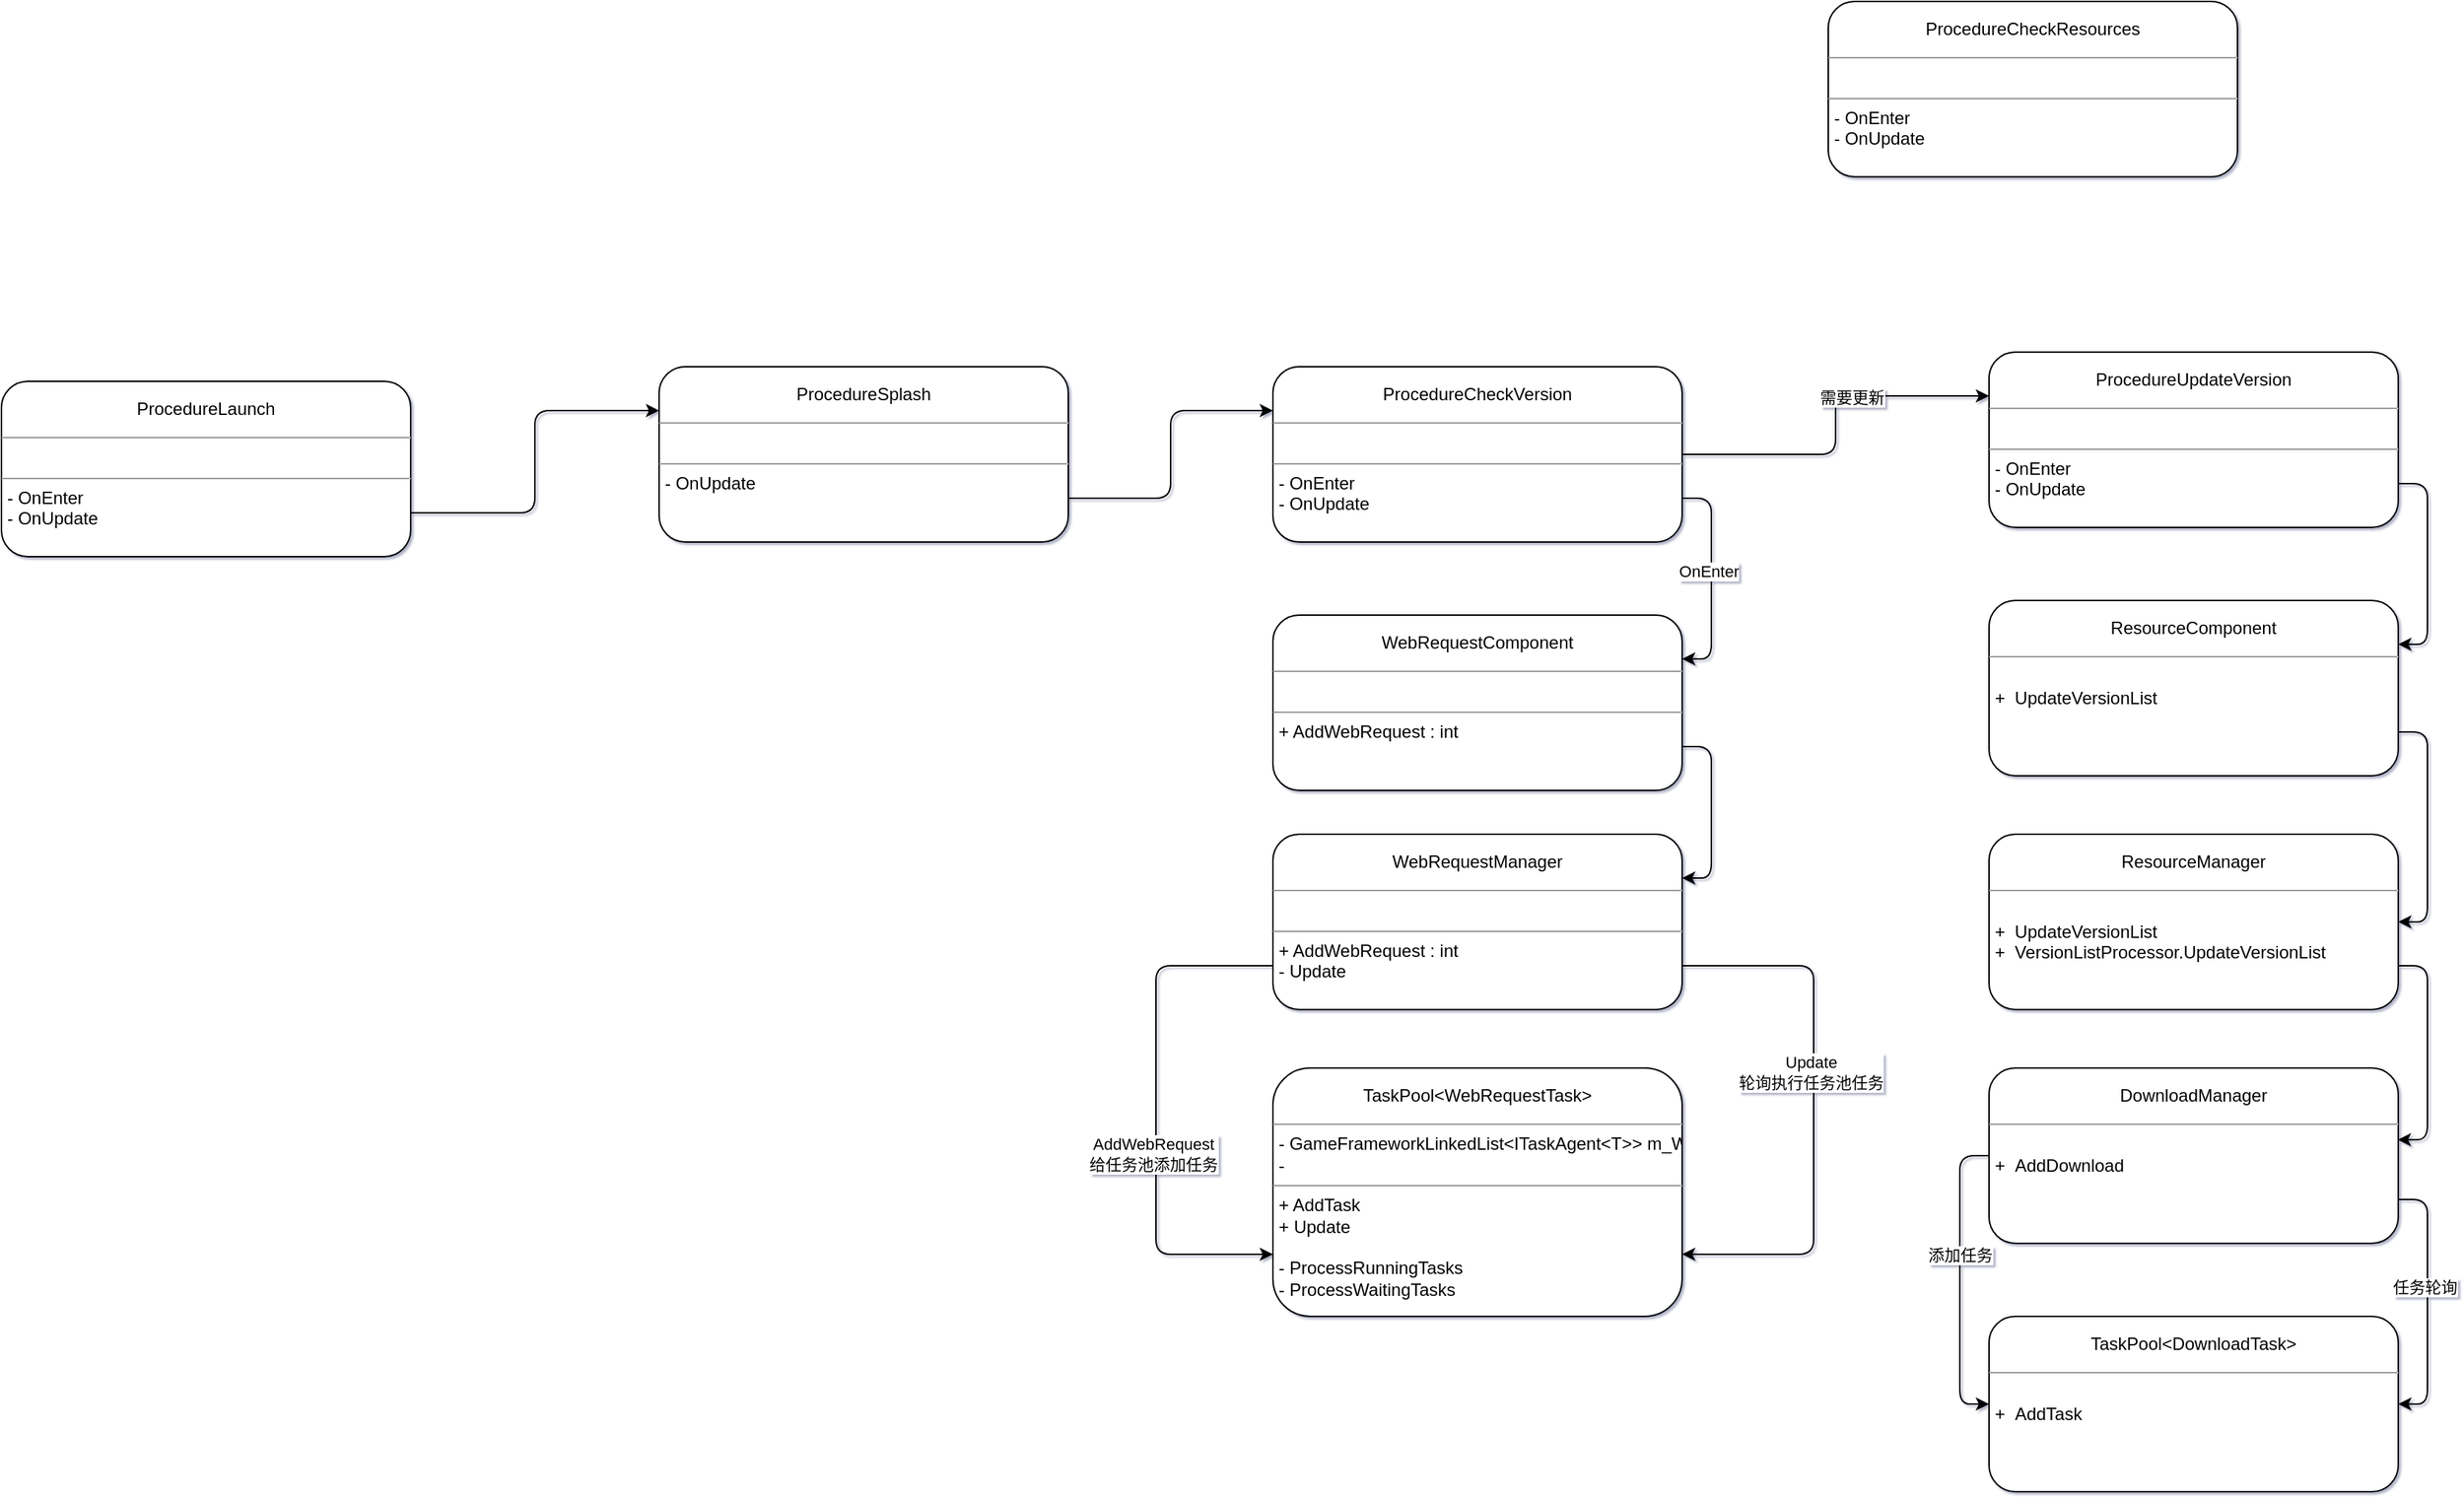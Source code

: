 <mxfile version="24.6.5" type="github">
  <diagram name="更新启动流程" id="c4acf3e9-155e-7222-9cf6-157b1a14988f">
    <mxGraphModel dx="1235" dy="614" grid="1" gridSize="10" guides="1" tooltips="1" connect="1" arrows="1" fold="1" page="1" pageScale="1" pageWidth="850" pageHeight="1100" background="#ffffff" math="0" shadow="1">
      <root>
        <mxCell id="0" />
        <mxCell id="1" parent="0" />
        <mxCell id="AJ2QRCP3iDY9G0E9nKjW-2" style="edgeStyle=orthogonalEdgeStyle;rounded=1;orthogonalLoop=1;jettySize=auto;html=1;exitX=1;exitY=0.75;exitDx=0;exitDy=0;entryX=0;entryY=0.25;entryDx=0;entryDy=0;labelBackgroundColor=none;fontColor=default;" edge="1" parent="1" source="5d2195bd80daf111-20" target="AJ2QRCP3iDY9G0E9nKjW-1">
          <mxGeometry relative="1" as="geometry" />
        </mxCell>
        <mxCell id="5d2195bd80daf111-20" value="&lt;p style=&quot;text-align: center;&quot; id=&quot;20240716162614-uikbos3&quot;&gt;ProcedureLaunch&lt;/p&gt;&lt;hr size=&quot;1&quot;&gt;&lt;p style=&quot;margin:0px;margin-left:4px;&quot;&gt;&lt;br&gt;&lt;/p&gt;&lt;hr size=&quot;1&quot;&gt;&lt;p style=&quot;margin:0px;margin-left:4px;&quot;&gt;-&amp;nbsp;OnEnter&lt;/p&gt;&lt;p style=&quot;margin:0px;margin-left:4px;&quot;&gt;-&amp;nbsp;OnUpdate&lt;/p&gt;" style="verticalAlign=top;align=left;overflow=fill;fontSize=12;fontFamily=Helvetica;html=1;rounded=1;shadow=0;comic=0;labelBackgroundColor=none;strokeWidth=1;" parent="1" vertex="1">
          <mxGeometry x="60" y="450" width="280" height="120" as="geometry" />
        </mxCell>
        <mxCell id="AJ2QRCP3iDY9G0E9nKjW-4" style="edgeStyle=orthogonalEdgeStyle;rounded=1;orthogonalLoop=1;jettySize=auto;html=1;exitX=1;exitY=0.75;exitDx=0;exitDy=0;entryX=0;entryY=0.25;entryDx=0;entryDy=0;labelBackgroundColor=none;fontColor=default;" edge="1" parent="1" source="AJ2QRCP3iDY9G0E9nKjW-1" target="AJ2QRCP3iDY9G0E9nKjW-3">
          <mxGeometry relative="1" as="geometry" />
        </mxCell>
        <mxCell id="AJ2QRCP3iDY9G0E9nKjW-1" value="&lt;p style=&quot;text-align: center;&quot; id=&quot;20240716162614-uikbos3&quot;&gt;ProcedureSplash&lt;/p&gt;&lt;hr size=&quot;1&quot;&gt;&lt;p style=&quot;margin:0px;margin-left:4px;&quot;&gt;&lt;br&gt;&lt;/p&gt;&lt;hr size=&quot;1&quot;&gt;&lt;p style=&quot;margin:0px;margin-left:4px;&quot;&gt;&lt;span style=&quot;background-color: initial;&quot;&gt;-&amp;nbsp;OnUpdate&lt;/span&gt;&lt;br&gt;&lt;/p&gt;" style="verticalAlign=top;align=left;overflow=fill;fontSize=12;fontFamily=Helvetica;html=1;rounded=1;shadow=0;comic=0;labelBackgroundColor=none;strokeWidth=1;" vertex="1" parent="1">
          <mxGeometry x="510" y="440" width="280" height="120" as="geometry" />
        </mxCell>
        <mxCell id="AJ2QRCP3iDY9G0E9nKjW-7" style="edgeStyle=orthogonalEdgeStyle;rounded=1;orthogonalLoop=1;jettySize=auto;html=1;exitX=1;exitY=0.75;exitDx=0;exitDy=0;entryX=1;entryY=0.25;entryDx=0;entryDy=0;" edge="1" parent="1" source="AJ2QRCP3iDY9G0E9nKjW-3" target="AJ2QRCP3iDY9G0E9nKjW-5">
          <mxGeometry relative="1" as="geometry" />
        </mxCell>
        <mxCell id="AJ2QRCP3iDY9G0E9nKjW-8" value="OnEnter" style="edgeLabel;html=1;align=center;verticalAlign=middle;resizable=0;points=[];rounded=1;" vertex="1" connectable="0" parent="AJ2QRCP3iDY9G0E9nKjW-7">
          <mxGeometry x="-0.064" y="-2" relative="1" as="geometry">
            <mxPoint as="offset" />
          </mxGeometry>
        </mxCell>
        <mxCell id="AJ2QRCP3iDY9G0E9nKjW-19" style="edgeStyle=orthogonalEdgeStyle;rounded=1;orthogonalLoop=1;jettySize=auto;html=1;exitX=1;exitY=0.5;exitDx=0;exitDy=0;entryX=0;entryY=0.25;entryDx=0;entryDy=0;" edge="1" parent="1" source="AJ2QRCP3iDY9G0E9nKjW-3" target="AJ2QRCP3iDY9G0E9nKjW-18">
          <mxGeometry relative="1" as="geometry" />
        </mxCell>
        <mxCell id="AJ2QRCP3iDY9G0E9nKjW-20" value="需要更新" style="edgeLabel;html=1;align=center;verticalAlign=middle;resizable=0;points=[];rounded=1;" vertex="1" connectable="0" parent="AJ2QRCP3iDY9G0E9nKjW-19">
          <mxGeometry x="0.246" y="-1" relative="1" as="geometry">
            <mxPoint as="offset" />
          </mxGeometry>
        </mxCell>
        <mxCell id="AJ2QRCP3iDY9G0E9nKjW-3" value="&lt;p style=&quot;text-align: center;&quot; id=&quot;20240716162614-uikbos3&quot;&gt;ProcedureCheckVersion&lt;/p&gt;&lt;hr size=&quot;1&quot;&gt;&lt;p style=&quot;margin:0px;margin-left:4px;&quot;&gt;&lt;br&gt;&lt;/p&gt;&lt;hr size=&quot;1&quot;&gt;&lt;p style=&quot;margin:0px;margin-left:4px;&quot;&gt;&lt;span style=&quot;background-color: initial;&quot;&gt;-&amp;nbsp;&lt;/span&gt;&lt;span style=&quot;background-color: initial;&quot;&gt;OnEnter&lt;/span&gt;&lt;/p&gt;&lt;p style=&quot;margin:0px;margin-left:4px;&quot;&gt;&lt;span style=&quot;background-color: initial;&quot;&gt;-&amp;nbsp;OnUpdate&lt;/span&gt;&lt;br&gt;&lt;/p&gt;" style="verticalAlign=top;align=left;overflow=fill;fontSize=12;fontFamily=Helvetica;html=1;rounded=1;shadow=0;comic=0;labelBackgroundColor=none;strokeWidth=1;" vertex="1" parent="1">
          <mxGeometry x="930" y="440" width="280" height="120" as="geometry" />
        </mxCell>
        <mxCell id="AJ2QRCP3iDY9G0E9nKjW-13" style="edgeStyle=orthogonalEdgeStyle;rounded=1;orthogonalLoop=1;jettySize=auto;html=1;exitX=1;exitY=0.75;exitDx=0;exitDy=0;entryX=1;entryY=0.25;entryDx=0;entryDy=0;" edge="1" parent="1" source="AJ2QRCP3iDY9G0E9nKjW-5" target="AJ2QRCP3iDY9G0E9nKjW-9">
          <mxGeometry relative="1" as="geometry" />
        </mxCell>
        <mxCell id="AJ2QRCP3iDY9G0E9nKjW-5" value="&lt;p style=&quot;text-align: center;&quot; id=&quot;20240716162614-uikbos3&quot;&gt;WebRequestComponent&lt;/p&gt;&lt;hr size=&quot;1&quot;&gt;&lt;p style=&quot;margin:0px;margin-left:4px;&quot;&gt;&lt;br&gt;&lt;/p&gt;&lt;hr size=&quot;1&quot;&gt;&lt;p style=&quot;margin:0px;margin-left:4px;&quot;&gt;+ AddWebRequest : int&lt;/p&gt;" style="verticalAlign=top;align=left;overflow=fill;fontSize=12;fontFamily=Helvetica;html=1;rounded=1;shadow=0;comic=0;labelBackgroundColor=none;strokeWidth=1;" vertex="1" parent="1">
          <mxGeometry x="930" y="610" width="280" height="120" as="geometry" />
        </mxCell>
        <mxCell id="AJ2QRCP3iDY9G0E9nKjW-14" style="edgeStyle=orthogonalEdgeStyle;rounded=1;orthogonalLoop=1;jettySize=auto;html=1;exitX=0;exitY=0.75;exitDx=0;exitDy=0;entryX=0;entryY=0.75;entryDx=0;entryDy=0;" edge="1" parent="1" source="AJ2QRCP3iDY9G0E9nKjW-9" target="AJ2QRCP3iDY9G0E9nKjW-12">
          <mxGeometry relative="1" as="geometry">
            <Array as="points">
              <mxPoint x="850" y="850" />
              <mxPoint x="850" y="1048" />
            </Array>
          </mxGeometry>
        </mxCell>
        <mxCell id="AJ2QRCP3iDY9G0E9nKjW-15" value="AddWebRequest&lt;div&gt;给任务池添加任务&lt;/div&gt;" style="edgeLabel;html=1;align=center;verticalAlign=middle;resizable=0;points=[];rounded=1;" vertex="1" connectable="0" parent="AJ2QRCP3iDY9G0E9nKjW-14">
          <mxGeometry x="0.168" y="-2" relative="1" as="geometry">
            <mxPoint as="offset" />
          </mxGeometry>
        </mxCell>
        <mxCell id="AJ2QRCP3iDY9G0E9nKjW-16" style="edgeStyle=orthogonalEdgeStyle;rounded=1;orthogonalLoop=1;jettySize=auto;html=1;exitX=1;exitY=0.75;exitDx=0;exitDy=0;entryX=1;entryY=0.75;entryDx=0;entryDy=0;" edge="1" parent="1" source="AJ2QRCP3iDY9G0E9nKjW-9" target="AJ2QRCP3iDY9G0E9nKjW-12">
          <mxGeometry relative="1" as="geometry">
            <mxPoint x="1270" y="1000" as="targetPoint" />
            <Array as="points">
              <mxPoint x="1300" y="850" />
              <mxPoint x="1300" y="1048" />
            </Array>
          </mxGeometry>
        </mxCell>
        <mxCell id="AJ2QRCP3iDY9G0E9nKjW-17" value="Update&lt;div&gt;轮询执行任务池任务&lt;/div&gt;" style="edgeLabel;html=1;align=center;verticalAlign=middle;resizable=0;points=[];rounded=1;" vertex="1" connectable="0" parent="AJ2QRCP3iDY9G0E9nKjW-16">
          <mxGeometry x="-0.14" y="-2" relative="1" as="geometry">
            <mxPoint as="offset" />
          </mxGeometry>
        </mxCell>
        <mxCell id="AJ2QRCP3iDY9G0E9nKjW-9" value="&lt;p style=&quot;text-align: center;&quot; id=&quot;20240716162614-uikbos3&quot;&gt;WebRequestManager&lt;/p&gt;&lt;hr size=&quot;1&quot;&gt;&lt;p style=&quot;margin:0px;margin-left:4px;&quot;&gt;&lt;br&gt;&lt;/p&gt;&lt;hr size=&quot;1&quot;&gt;&lt;p style=&quot;margin:0px;margin-left:4px;&quot;&gt;+ AddWebRequest : int&lt;/p&gt;&lt;p style=&quot;margin:0px;margin-left:4px;&quot;&gt;-&amp;nbsp;Update&lt;/p&gt;" style="verticalAlign=top;align=left;overflow=fill;fontSize=12;fontFamily=Helvetica;html=1;rounded=1;shadow=0;comic=0;labelBackgroundColor=none;strokeWidth=1;" vertex="1" parent="1">
          <mxGeometry x="930" y="760" width="280" height="120" as="geometry" />
        </mxCell>
        <mxCell id="AJ2QRCP3iDY9G0E9nKjW-12" value="&lt;p style=&quot;text-align: center;&quot; id=&quot;20240716162614-uikbos3&quot;&gt;TaskPool&amp;lt;WebRequestTask&amp;gt;&lt;/p&gt;&lt;hr size=&quot;1&quot;&gt;&lt;p style=&quot;margin:0px;margin-left:4px;&quot;&gt;-&amp;nbsp;GameFrameworkLinkedList&amp;lt;ITaskAgent&amp;lt;T&amp;gt;&amp;gt; m_WorkingAgents&lt;/p&gt;&lt;p style=&quot;margin:0px;margin-left:4px;&quot;&gt;-&amp;nbsp;&lt;/p&gt;&lt;hr size=&quot;1&quot;&gt;&lt;p style=&quot;margin:0px;margin-left:4px;&quot;&gt;+ AddTask&lt;/p&gt;&lt;p style=&quot;margin:0px;margin-left:4px;&quot;&gt;+&amp;nbsp;Update&lt;/p&gt;&lt;p style=&quot;margin:0px;margin-left:4px;&quot;&gt;&lt;br&gt;&lt;/p&gt;&lt;p style=&quot;margin:0px;margin-left:4px;&quot;&gt;- ProcessRunningTasks&lt;/p&gt;&lt;p style=&quot;margin:0px;margin-left:4px;&quot;&gt;-&amp;nbsp;ProcessWaitingTasks&lt;/p&gt;" style="verticalAlign=top;align=left;overflow=fill;fontSize=12;fontFamily=Helvetica;html=1;rounded=1;shadow=0;comic=0;labelBackgroundColor=none;strokeWidth=1;" vertex="1" parent="1">
          <mxGeometry x="930" y="920" width="280" height="170" as="geometry" />
        </mxCell>
        <mxCell id="AJ2QRCP3iDY9G0E9nKjW-23" style="edgeStyle=orthogonalEdgeStyle;rounded=1;orthogonalLoop=1;jettySize=auto;html=1;exitX=1;exitY=0.75;exitDx=0;exitDy=0;entryX=1;entryY=0.25;entryDx=0;entryDy=0;" edge="1" parent="1" source="AJ2QRCP3iDY9G0E9nKjW-18" target="AJ2QRCP3iDY9G0E9nKjW-22">
          <mxGeometry relative="1" as="geometry" />
        </mxCell>
        <mxCell id="AJ2QRCP3iDY9G0E9nKjW-18" value="&lt;p style=&quot;text-align: center;&quot; id=&quot;20240716162614-uikbos3&quot;&gt;ProcedureUpdateVersion&lt;/p&gt;&lt;hr size=&quot;1&quot;&gt;&lt;p style=&quot;margin:0px;margin-left:4px;&quot;&gt;&lt;br&gt;&lt;/p&gt;&lt;hr size=&quot;1&quot;&gt;&lt;p style=&quot;margin:0px;margin-left:4px;&quot;&gt;&lt;span style=&quot;background-color: initial;&quot;&gt;-&amp;nbsp;&lt;/span&gt;&lt;span style=&quot;background-color: initial;&quot;&gt;OnEnter&lt;/span&gt;&lt;/p&gt;&lt;p style=&quot;margin:0px;margin-left:4px;&quot;&gt;&lt;span style=&quot;background-color: initial;&quot;&gt;-&amp;nbsp;OnUpdate&lt;/span&gt;&lt;br&gt;&lt;/p&gt;" style="verticalAlign=top;align=left;overflow=fill;fontSize=12;fontFamily=Helvetica;html=1;rounded=1;shadow=0;comic=0;labelBackgroundColor=none;strokeWidth=1;" vertex="1" parent="1">
          <mxGeometry x="1420" y="430" width="280" height="120" as="geometry" />
        </mxCell>
        <mxCell id="AJ2QRCP3iDY9G0E9nKjW-21" value="&lt;p style=&quot;text-align: center;&quot; id=&quot;20240716162614-uikbos3&quot;&gt;ProcedureCheckResources&lt;/p&gt;&lt;hr size=&quot;1&quot;&gt;&lt;p style=&quot;margin:0px;margin-left:4px;&quot;&gt;&lt;br&gt;&lt;/p&gt;&lt;hr size=&quot;1&quot;&gt;&lt;p style=&quot;margin:0px;margin-left:4px;&quot;&gt;&lt;span style=&quot;background-color: initial;&quot;&gt;-&amp;nbsp;&lt;/span&gt;&lt;span style=&quot;background-color: initial;&quot;&gt;OnEnter&lt;/span&gt;&lt;/p&gt;&lt;p style=&quot;margin:0px;margin-left:4px;&quot;&gt;&lt;span style=&quot;background-color: initial;&quot;&gt;-&amp;nbsp;OnUpdate&lt;/span&gt;&lt;br&gt;&lt;/p&gt;" style="verticalAlign=top;align=left;overflow=fill;fontSize=12;fontFamily=Helvetica;html=1;rounded=1;shadow=0;comic=0;labelBackgroundColor=none;strokeWidth=1;" vertex="1" parent="1">
          <mxGeometry x="1310" y="190" width="280" height="120" as="geometry" />
        </mxCell>
        <mxCell id="AJ2QRCP3iDY9G0E9nKjW-25" style="edgeStyle=orthogonalEdgeStyle;rounded=1;orthogonalLoop=1;jettySize=auto;html=1;exitX=1;exitY=0.75;exitDx=0;exitDy=0;entryX=1;entryY=0.5;entryDx=0;entryDy=0;" edge="1" parent="1" source="AJ2QRCP3iDY9G0E9nKjW-22" target="AJ2QRCP3iDY9G0E9nKjW-24">
          <mxGeometry relative="1" as="geometry" />
        </mxCell>
        <mxCell id="AJ2QRCP3iDY9G0E9nKjW-22" value="&lt;p style=&quot;text-align: center;&quot; id=&quot;20240716162614-uikbos3&quot;&gt;ResourceComponent&lt;/p&gt;&lt;hr size=&quot;1&quot;&gt;&lt;p style=&quot;margin:0px;margin-left:4px;&quot;&gt;&lt;br&gt;&lt;/p&gt;&lt;p style=&quot;margin:0px;margin-left:4px;&quot;&gt;+&amp;nbsp;&amp;nbsp;UpdateVersionList&lt;/p&gt;" style="verticalAlign=top;align=left;overflow=fill;fontSize=12;fontFamily=Helvetica;html=1;rounded=1;shadow=0;comic=0;labelBackgroundColor=none;strokeWidth=1;" vertex="1" parent="1">
          <mxGeometry x="1420" y="600" width="280" height="120" as="geometry" />
        </mxCell>
        <mxCell id="AJ2QRCP3iDY9G0E9nKjW-24" value="&lt;p style=&quot;text-align: center;&quot; id=&quot;20240716162614-uikbos3&quot;&gt;ResourceManager&lt;/p&gt;&lt;hr size=&quot;1&quot;&gt;&lt;p style=&quot;margin:0px;margin-left:4px;&quot;&gt;&lt;br&gt;&lt;/p&gt;&lt;p style=&quot;margin:0px;margin-left:4px;&quot;&gt;+&amp;nbsp;&amp;nbsp;UpdateVersionList&lt;/p&gt;&lt;p style=&quot;margin:0px;margin-left:4px;&quot;&gt;+&amp;nbsp; VersionListProcessor.UpdateVersionList&lt;/p&gt;" style="verticalAlign=top;align=left;overflow=fill;fontSize=12;fontFamily=Helvetica;html=1;rounded=1;shadow=0;comic=0;labelBackgroundColor=none;strokeWidth=1;" vertex="1" parent="1">
          <mxGeometry x="1420" y="760" width="280" height="120" as="geometry" />
        </mxCell>
        <mxCell id="AJ2QRCP3iDY9G0E9nKjW-29" style="edgeStyle=orthogonalEdgeStyle;rounded=1;orthogonalLoop=1;jettySize=auto;html=1;exitX=1;exitY=0.75;exitDx=0;exitDy=0;entryX=1;entryY=0.5;entryDx=0;entryDy=0;" edge="1" parent="1" source="AJ2QRCP3iDY9G0E9nKjW-26" target="AJ2QRCP3iDY9G0E9nKjW-28">
          <mxGeometry relative="1" as="geometry" />
        </mxCell>
        <mxCell id="AJ2QRCP3iDY9G0E9nKjW-32" value="任务轮询" style="edgeLabel;html=1;align=center;verticalAlign=middle;resizable=0;points=[];rounded=1;" vertex="1" connectable="0" parent="AJ2QRCP3iDY9G0E9nKjW-29">
          <mxGeometry x="-0.114" y="-2" relative="1" as="geometry">
            <mxPoint as="offset" />
          </mxGeometry>
        </mxCell>
        <mxCell id="AJ2QRCP3iDY9G0E9nKjW-30" style="edgeStyle=orthogonalEdgeStyle;rounded=1;orthogonalLoop=1;jettySize=auto;html=1;exitX=0;exitY=0.5;exitDx=0;exitDy=0;entryX=0;entryY=0.5;entryDx=0;entryDy=0;" edge="1" parent="1" source="AJ2QRCP3iDY9G0E9nKjW-26" target="AJ2QRCP3iDY9G0E9nKjW-28">
          <mxGeometry relative="1" as="geometry" />
        </mxCell>
        <mxCell id="AJ2QRCP3iDY9G0E9nKjW-31" value="添加任务" style="edgeLabel;html=1;align=center;verticalAlign=middle;resizable=0;points=[];rounded=1;" vertex="1" connectable="0" parent="AJ2QRCP3iDY9G0E9nKjW-30">
          <mxGeometry x="-0.168" relative="1" as="geometry">
            <mxPoint as="offset" />
          </mxGeometry>
        </mxCell>
        <mxCell id="AJ2QRCP3iDY9G0E9nKjW-26" value="&lt;p style=&quot;text-align: center;&quot; id=&quot;20240716162614-uikbos3&quot;&gt;DownloadManager&lt;/p&gt;&lt;hr size=&quot;1&quot;&gt;&lt;p style=&quot;margin:0px;margin-left:4px;&quot;&gt;&lt;br&gt;&lt;/p&gt;&lt;p style=&quot;margin:0px;margin-left:4px;&quot;&gt;+&amp;nbsp;&amp;nbsp;&lt;span style=&quot;background-color: initial;&quot;&gt;AddDownload&lt;/span&gt;&lt;/p&gt;" style="verticalAlign=top;align=left;overflow=fill;fontSize=12;fontFamily=Helvetica;html=1;rounded=1;shadow=0;comic=0;labelBackgroundColor=none;strokeWidth=1;" vertex="1" parent="1">
          <mxGeometry x="1420" y="920" width="280" height="120" as="geometry" />
        </mxCell>
        <mxCell id="AJ2QRCP3iDY9G0E9nKjW-27" style="edgeStyle=orthogonalEdgeStyle;rounded=1;orthogonalLoop=1;jettySize=auto;html=1;exitX=1;exitY=0.75;exitDx=0;exitDy=0;entryX=0.999;entryY=0.409;entryDx=0;entryDy=0;entryPerimeter=0;" edge="1" parent="1" source="AJ2QRCP3iDY9G0E9nKjW-24" target="AJ2QRCP3iDY9G0E9nKjW-26">
          <mxGeometry relative="1" as="geometry" />
        </mxCell>
        <mxCell id="AJ2QRCP3iDY9G0E9nKjW-28" value="&lt;p style=&quot;text-align: center;&quot; id=&quot;20240716162614-uikbos3&quot;&gt;TaskPool&amp;lt;DownloadTask&amp;gt;&lt;/p&gt;&lt;hr size=&quot;1&quot;&gt;&lt;p style=&quot;margin:0px;margin-left:4px;&quot;&gt;&lt;br&gt;&lt;/p&gt;&lt;p style=&quot;margin:0px;margin-left:4px;&quot;&gt;+&amp;nbsp;&amp;nbsp;&lt;span style=&quot;background-color: initial;&quot;&gt;AddTask&lt;/span&gt;&lt;/p&gt;" style="verticalAlign=top;align=left;overflow=fill;fontSize=12;fontFamily=Helvetica;html=1;rounded=1;shadow=0;comic=0;labelBackgroundColor=none;strokeWidth=1;" vertex="1" parent="1">
          <mxGeometry x="1420" y="1090" width="280" height="120" as="geometry" />
        </mxCell>
      </root>
    </mxGraphModel>
  </diagram>
</mxfile>

